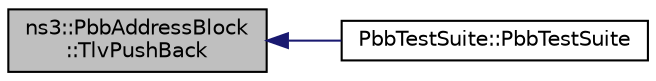 digraph "ns3::PbbAddressBlock::TlvPushBack"
{
  edge [fontname="Helvetica",fontsize="10",labelfontname="Helvetica",labelfontsize="10"];
  node [fontname="Helvetica",fontsize="10",shape=record];
  rankdir="LR";
  Node1 [label="ns3::PbbAddressBlock\l::TlvPushBack",height=0.2,width=0.4,color="black", fillcolor="grey75", style="filled", fontcolor="black"];
  Node1 -> Node2 [dir="back",color="midnightblue",fontsize="10",style="solid"];
  Node2 [label="PbbTestSuite::PbbTestSuite",height=0.2,width=0.4,color="black", fillcolor="white", style="filled",URL="$d8/d00/classPbbTestSuite.html#accf2ac0c93fc17ab488c419367b76590"];
}
